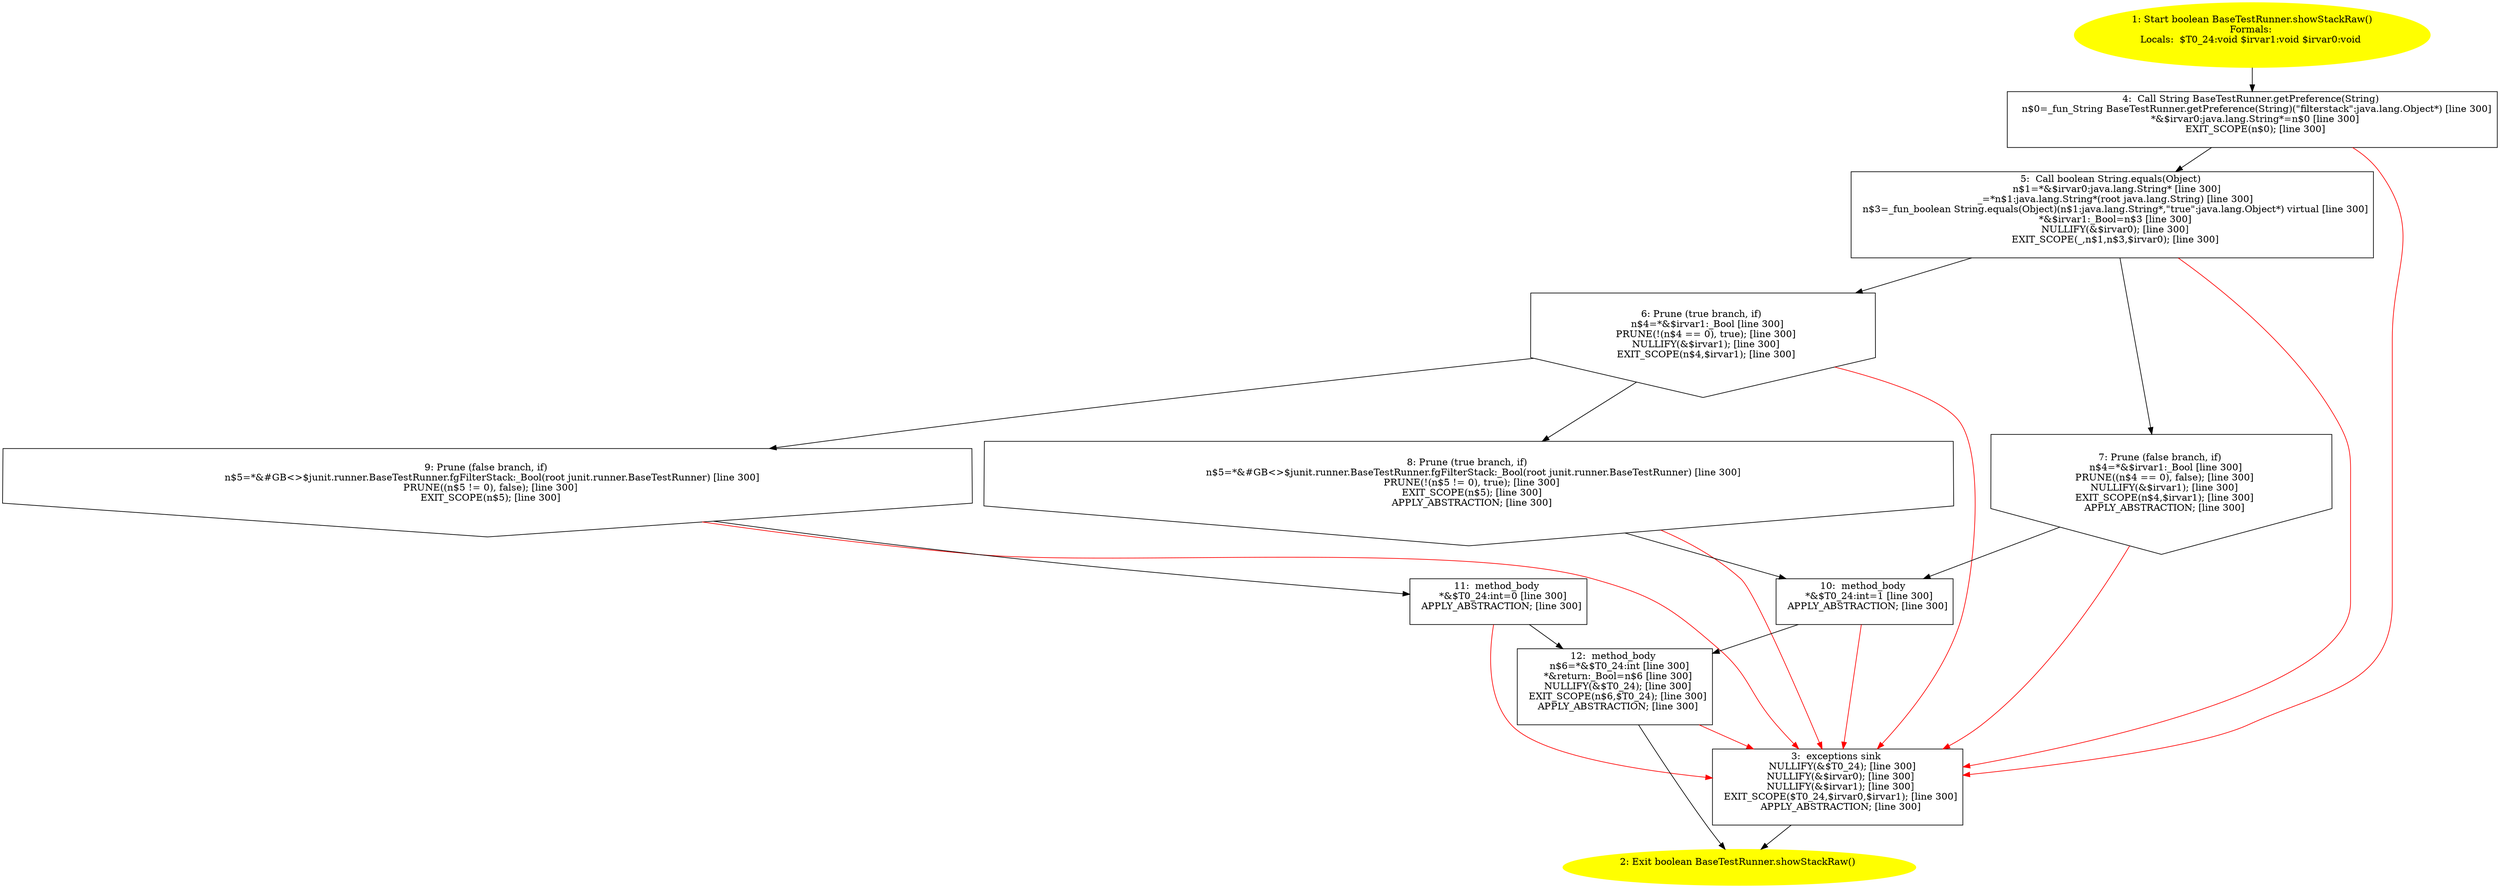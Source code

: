 /* @generated */
digraph cfg {
"junit.runner.BaseTestRunner.showStackRaw():boolean.84b31a226248a14c83e9e62f9e6865be_1" [label="1: Start boolean BaseTestRunner.showStackRaw()\nFormals: \nLocals:  $T0_24:void $irvar1:void $irvar0:void \n  " color=yellow style=filled]
	

	 "junit.runner.BaseTestRunner.showStackRaw():boolean.84b31a226248a14c83e9e62f9e6865be_1" -> "junit.runner.BaseTestRunner.showStackRaw():boolean.84b31a226248a14c83e9e62f9e6865be_4" ;
"junit.runner.BaseTestRunner.showStackRaw():boolean.84b31a226248a14c83e9e62f9e6865be_2" [label="2: Exit boolean BaseTestRunner.showStackRaw() \n  " color=yellow style=filled]
	

"junit.runner.BaseTestRunner.showStackRaw():boolean.84b31a226248a14c83e9e62f9e6865be_3" [label="3:  exceptions sink \n   NULLIFY(&$T0_24); [line 300]\n  NULLIFY(&$irvar0); [line 300]\n  NULLIFY(&$irvar1); [line 300]\n  EXIT_SCOPE($T0_24,$irvar0,$irvar1); [line 300]\n  APPLY_ABSTRACTION; [line 300]\n " shape="box"]
	

	 "junit.runner.BaseTestRunner.showStackRaw():boolean.84b31a226248a14c83e9e62f9e6865be_3" -> "junit.runner.BaseTestRunner.showStackRaw():boolean.84b31a226248a14c83e9e62f9e6865be_2" ;
"junit.runner.BaseTestRunner.showStackRaw():boolean.84b31a226248a14c83e9e62f9e6865be_4" [label="4:  Call String BaseTestRunner.getPreference(String) \n   n$0=_fun_String BaseTestRunner.getPreference(String)(\"filterstack\":java.lang.Object*) [line 300]\n  *&$irvar0:java.lang.String*=n$0 [line 300]\n  EXIT_SCOPE(n$0); [line 300]\n " shape="box"]
	

	 "junit.runner.BaseTestRunner.showStackRaw():boolean.84b31a226248a14c83e9e62f9e6865be_4" -> "junit.runner.BaseTestRunner.showStackRaw():boolean.84b31a226248a14c83e9e62f9e6865be_5" ;
	 "junit.runner.BaseTestRunner.showStackRaw():boolean.84b31a226248a14c83e9e62f9e6865be_4" -> "junit.runner.BaseTestRunner.showStackRaw():boolean.84b31a226248a14c83e9e62f9e6865be_3" [color="red" ];
"junit.runner.BaseTestRunner.showStackRaw():boolean.84b31a226248a14c83e9e62f9e6865be_5" [label="5:  Call boolean String.equals(Object) \n   n$1=*&$irvar0:java.lang.String* [line 300]\n  _=*n$1:java.lang.String*(root java.lang.String) [line 300]\n  n$3=_fun_boolean String.equals(Object)(n$1:java.lang.String*,\"true\":java.lang.Object*) virtual [line 300]\n  *&$irvar1:_Bool=n$3 [line 300]\n  NULLIFY(&$irvar0); [line 300]\n  EXIT_SCOPE(_,n$1,n$3,$irvar0); [line 300]\n " shape="box"]
	

	 "junit.runner.BaseTestRunner.showStackRaw():boolean.84b31a226248a14c83e9e62f9e6865be_5" -> "junit.runner.BaseTestRunner.showStackRaw():boolean.84b31a226248a14c83e9e62f9e6865be_6" ;
	 "junit.runner.BaseTestRunner.showStackRaw():boolean.84b31a226248a14c83e9e62f9e6865be_5" -> "junit.runner.BaseTestRunner.showStackRaw():boolean.84b31a226248a14c83e9e62f9e6865be_7" ;
	 "junit.runner.BaseTestRunner.showStackRaw():boolean.84b31a226248a14c83e9e62f9e6865be_5" -> "junit.runner.BaseTestRunner.showStackRaw():boolean.84b31a226248a14c83e9e62f9e6865be_3" [color="red" ];
"junit.runner.BaseTestRunner.showStackRaw():boolean.84b31a226248a14c83e9e62f9e6865be_6" [label="6: Prune (true branch, if) \n   n$4=*&$irvar1:_Bool [line 300]\n  PRUNE(!(n$4 == 0), true); [line 300]\n  NULLIFY(&$irvar1); [line 300]\n  EXIT_SCOPE(n$4,$irvar1); [line 300]\n " shape="invhouse"]
	

	 "junit.runner.BaseTestRunner.showStackRaw():boolean.84b31a226248a14c83e9e62f9e6865be_6" -> "junit.runner.BaseTestRunner.showStackRaw():boolean.84b31a226248a14c83e9e62f9e6865be_8" ;
	 "junit.runner.BaseTestRunner.showStackRaw():boolean.84b31a226248a14c83e9e62f9e6865be_6" -> "junit.runner.BaseTestRunner.showStackRaw():boolean.84b31a226248a14c83e9e62f9e6865be_9" ;
	 "junit.runner.BaseTestRunner.showStackRaw():boolean.84b31a226248a14c83e9e62f9e6865be_6" -> "junit.runner.BaseTestRunner.showStackRaw():boolean.84b31a226248a14c83e9e62f9e6865be_3" [color="red" ];
"junit.runner.BaseTestRunner.showStackRaw():boolean.84b31a226248a14c83e9e62f9e6865be_7" [label="7: Prune (false branch, if) \n   n$4=*&$irvar1:_Bool [line 300]\n  PRUNE((n$4 == 0), false); [line 300]\n  NULLIFY(&$irvar1); [line 300]\n  EXIT_SCOPE(n$4,$irvar1); [line 300]\n  APPLY_ABSTRACTION; [line 300]\n " shape="invhouse"]
	

	 "junit.runner.BaseTestRunner.showStackRaw():boolean.84b31a226248a14c83e9e62f9e6865be_7" -> "junit.runner.BaseTestRunner.showStackRaw():boolean.84b31a226248a14c83e9e62f9e6865be_10" ;
	 "junit.runner.BaseTestRunner.showStackRaw():boolean.84b31a226248a14c83e9e62f9e6865be_7" -> "junit.runner.BaseTestRunner.showStackRaw():boolean.84b31a226248a14c83e9e62f9e6865be_3" [color="red" ];
"junit.runner.BaseTestRunner.showStackRaw():boolean.84b31a226248a14c83e9e62f9e6865be_8" [label="8: Prune (true branch, if) \n   n$5=*&#GB<>$junit.runner.BaseTestRunner.fgFilterStack:_Bool(root junit.runner.BaseTestRunner) [line 300]\n  PRUNE(!(n$5 != 0), true); [line 300]\n  EXIT_SCOPE(n$5); [line 300]\n  APPLY_ABSTRACTION; [line 300]\n " shape="invhouse"]
	

	 "junit.runner.BaseTestRunner.showStackRaw():boolean.84b31a226248a14c83e9e62f9e6865be_8" -> "junit.runner.BaseTestRunner.showStackRaw():boolean.84b31a226248a14c83e9e62f9e6865be_10" ;
	 "junit.runner.BaseTestRunner.showStackRaw():boolean.84b31a226248a14c83e9e62f9e6865be_8" -> "junit.runner.BaseTestRunner.showStackRaw():boolean.84b31a226248a14c83e9e62f9e6865be_3" [color="red" ];
"junit.runner.BaseTestRunner.showStackRaw():boolean.84b31a226248a14c83e9e62f9e6865be_9" [label="9: Prune (false branch, if) \n   n$5=*&#GB<>$junit.runner.BaseTestRunner.fgFilterStack:_Bool(root junit.runner.BaseTestRunner) [line 300]\n  PRUNE((n$5 != 0), false); [line 300]\n  EXIT_SCOPE(n$5); [line 300]\n " shape="invhouse"]
	

	 "junit.runner.BaseTestRunner.showStackRaw():boolean.84b31a226248a14c83e9e62f9e6865be_9" -> "junit.runner.BaseTestRunner.showStackRaw():boolean.84b31a226248a14c83e9e62f9e6865be_11" ;
	 "junit.runner.BaseTestRunner.showStackRaw():boolean.84b31a226248a14c83e9e62f9e6865be_9" -> "junit.runner.BaseTestRunner.showStackRaw():boolean.84b31a226248a14c83e9e62f9e6865be_3" [color="red" ];
"junit.runner.BaseTestRunner.showStackRaw():boolean.84b31a226248a14c83e9e62f9e6865be_10" [label="10:  method_body \n   *&$T0_24:int=1 [line 300]\n  APPLY_ABSTRACTION; [line 300]\n " shape="box"]
	

	 "junit.runner.BaseTestRunner.showStackRaw():boolean.84b31a226248a14c83e9e62f9e6865be_10" -> "junit.runner.BaseTestRunner.showStackRaw():boolean.84b31a226248a14c83e9e62f9e6865be_12" ;
	 "junit.runner.BaseTestRunner.showStackRaw():boolean.84b31a226248a14c83e9e62f9e6865be_10" -> "junit.runner.BaseTestRunner.showStackRaw():boolean.84b31a226248a14c83e9e62f9e6865be_3" [color="red" ];
"junit.runner.BaseTestRunner.showStackRaw():boolean.84b31a226248a14c83e9e62f9e6865be_11" [label="11:  method_body \n   *&$T0_24:int=0 [line 300]\n  APPLY_ABSTRACTION; [line 300]\n " shape="box"]
	

	 "junit.runner.BaseTestRunner.showStackRaw():boolean.84b31a226248a14c83e9e62f9e6865be_11" -> "junit.runner.BaseTestRunner.showStackRaw():boolean.84b31a226248a14c83e9e62f9e6865be_12" ;
	 "junit.runner.BaseTestRunner.showStackRaw():boolean.84b31a226248a14c83e9e62f9e6865be_11" -> "junit.runner.BaseTestRunner.showStackRaw():boolean.84b31a226248a14c83e9e62f9e6865be_3" [color="red" ];
"junit.runner.BaseTestRunner.showStackRaw():boolean.84b31a226248a14c83e9e62f9e6865be_12" [label="12:  method_body \n   n$6=*&$T0_24:int [line 300]\n  *&return:_Bool=n$6 [line 300]\n  NULLIFY(&$T0_24); [line 300]\n  EXIT_SCOPE(n$6,$T0_24); [line 300]\n  APPLY_ABSTRACTION; [line 300]\n " shape="box"]
	

	 "junit.runner.BaseTestRunner.showStackRaw():boolean.84b31a226248a14c83e9e62f9e6865be_12" -> "junit.runner.BaseTestRunner.showStackRaw():boolean.84b31a226248a14c83e9e62f9e6865be_2" ;
	 "junit.runner.BaseTestRunner.showStackRaw():boolean.84b31a226248a14c83e9e62f9e6865be_12" -> "junit.runner.BaseTestRunner.showStackRaw():boolean.84b31a226248a14c83e9e62f9e6865be_3" [color="red" ];
}
